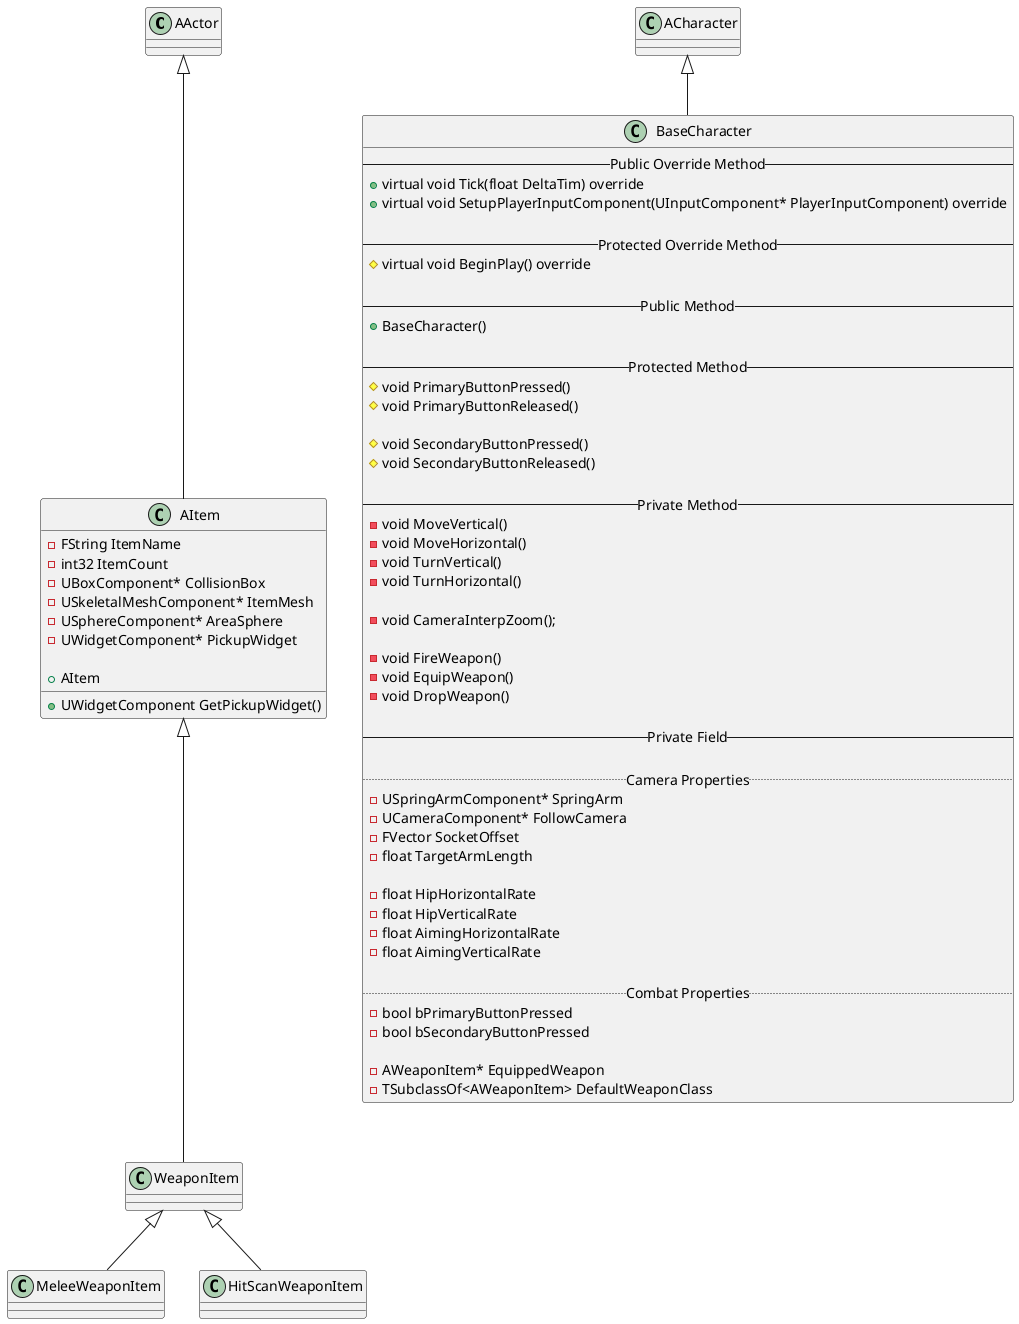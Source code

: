 ﻿@startuml
'https://plantuml.com/class-diagram

'abstract class AbstractList
'abstract AbstractCollection
'interface List
'interface Collection

'List <|-- AbstractList
'Collection <|-- AbstractCollection
'
'Collection <|- List
'AbstractCollection <|- AbstractList
'AbstractList <|-- ArrayList
'
'class ArrayList {
'Object[] elementData
'size()
'}
'
'enum TimeUnit {
'DAYS
'HOURS
'MINUTES
'}

class AActor

AActor <|-- AItem
class AItem {
    ' for item name'
    - FString ItemName              
    - int32 ItemCount
    - UBoxComponent* CollisionBox
    - USkeletalMeshComponent* ItemMesh
    - USphereComponent* AreaSphere
    - UWidgetComponent* PickupWidget
    
    + AItem
    + UWidgetComponent GetPickupWidget()
}

AItem <|-- WeaponItem
class WeaponItem {
    
}

WeaponItem <|-- MeleeWeaponItem
class MeleeWeaponItem {
    
}

WeaponItem <|-- HitScanWeaponItem
class HitScanWeaponItem {
    
}

class ACharacter

ACharacter <|-- BaseCharacter
class BaseCharacter {
    --Public Override Method--
    + virtual void Tick(float DeltaTim) override
    + virtual void SetupPlayerInputComponent(UInputComponent* PlayerInputComponent) override 
    
    --Protected Override Method--
    # virtual void BeginPlay() override
   
    --Public Method--
    + BaseCharacter()
   
    --Protected Method--
    # void PrimaryButtonPressed()
    # void PrimaryButtonReleased()
    
    # void SecondaryButtonPressed()
    # void SecondaryButtonReleased()

    --Private Method--
    - void MoveVertical()
    - void MoveHorizontal()
    - void TurnVertical()
    - void TurnHorizontal()
    
    'TODO : 총기 ADS 구현시 1인칭 시점 카메라로 전환'
    - void CameraInterpZoom();
    
    - void FireWeapon()
    - void EquipWeapon()
    - void DropWeapon()

    --Private Field--
    
    ..Camera Properties..
    - USpringArmComponent* SpringArm
    - UCameraComponent* FollowCamera
    - FVector SocketOffset
    - float TargetArmLength
    
    - float HipHorizontalRate
    - float HipVerticalRate
    - float AimingHorizontalRate
    - float AimingVerticalRate
    
    ..Combat Properties..
    - bool bPrimaryButtonPressed
    - bool bSecondaryButtonPressed
    
    - AWeaponItem* EquippedWeapon
    - TSubclassOf<AWeaponItem> DefaultWeaponClass
}





@enduml